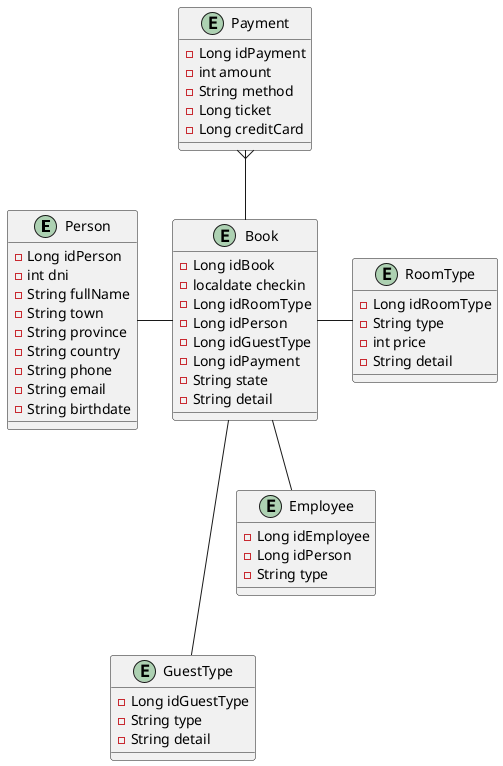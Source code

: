 @startuml entityDetail

entity Person{
    - Long idPerson
    - int dni
    - String fullName
    - String town
    - String province
    - String country
    - String phone
    - String email
    - String birthdate
}

entity GuestType{
    - Long idGuestType
    - String type
    - String detail
}

entity Employee{
    - Long idEmployee
    - Long idPerson
    - String type
}

entity RoomType{
    - Long idRoomType
    - String type
    - int price
    - String detail
}

entity Payment{
    - Long idPayment
    - int amount
    - String method
    - Long ticket
    - Long creditCard
}


entity Book{
    - Long idBook
    - localdate checkin
    - Long idRoomType
    - Long idPerson
    - Long idGuestType
    - Long idPayment
    - String state
    - String detail
}

Book -left- Person
Book -right- RoomType
Book -- Employee
Payment }-- Book
Book --- GuestType
@enduml